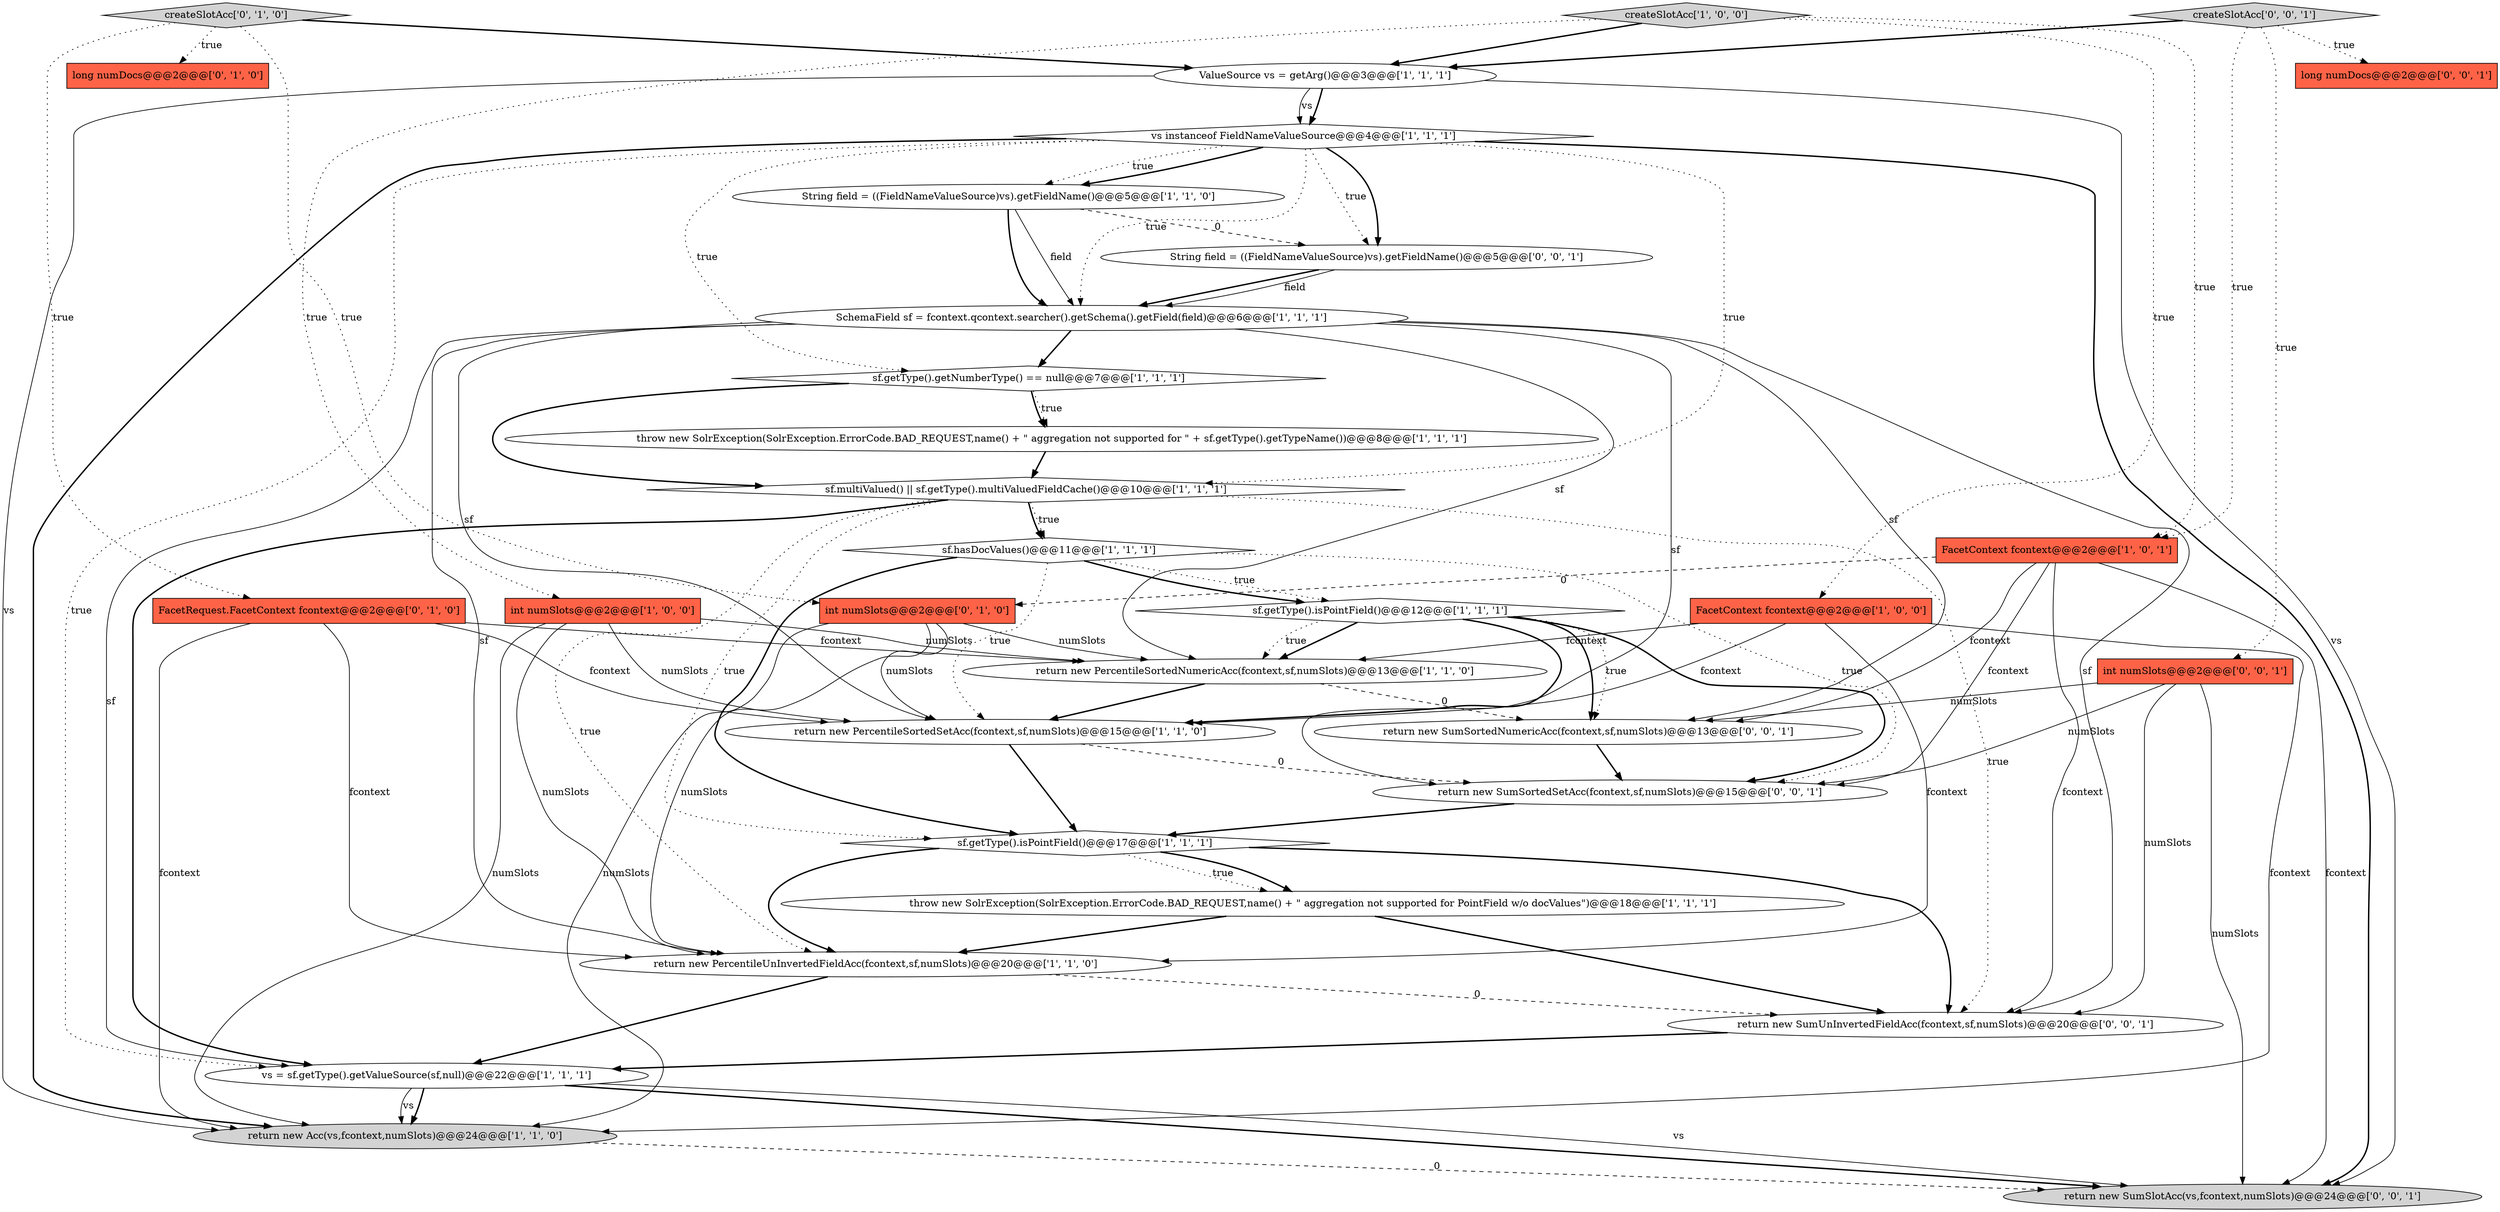 digraph {
8 [style = filled, label = "return new Acc(vs,fcontext,numSlots)@@@24@@@['1', '1', '0']", fillcolor = lightgray, shape = ellipse image = "AAA0AAABBB1BBB"];
16 [style = filled, label = "sf.hasDocValues()@@@11@@@['1', '1', '1']", fillcolor = white, shape = diamond image = "AAA0AAABBB1BBB"];
15 [style = filled, label = "throw new SolrException(SolrException.ErrorCode.BAD_REQUEST,name() + \" aggregation not supported for PointField w/o docValues\")@@@18@@@['1', '1', '1']", fillcolor = white, shape = ellipse image = "AAA0AAABBB1BBB"];
19 [style = filled, label = "FacetContext fcontext@@@2@@@['1', '0', '1']", fillcolor = tomato, shape = box image = "AAA0AAABBB1BBB"];
0 [style = filled, label = "return new PercentileUnInvertedFieldAcc(fcontext,sf,numSlots)@@@20@@@['1', '1', '0']", fillcolor = white, shape = ellipse image = "AAA0AAABBB1BBB"];
17 [style = filled, label = "int numSlots@@@2@@@['1', '0', '0']", fillcolor = tomato, shape = box image = "AAA0AAABBB1BBB"];
4 [style = filled, label = "sf.multiValued() || sf.getType().multiValuedFieldCache()@@@10@@@['1', '1', '1']", fillcolor = white, shape = diamond image = "AAA0AAABBB1BBB"];
25 [style = filled, label = "long numDocs@@@2@@@['0', '0', '1']", fillcolor = tomato, shape = box image = "AAA0AAABBB3BBB"];
6 [style = filled, label = "vs instanceof FieldNameValueSource@@@4@@@['1', '1', '1']", fillcolor = white, shape = diamond image = "AAA0AAABBB1BBB"];
14 [style = filled, label = "throw new SolrException(SolrException.ErrorCode.BAD_REQUEST,name() + \" aggregation not supported for \" + sf.getType().getTypeName())@@@8@@@['1', '1', '1']", fillcolor = white, shape = ellipse image = "AAA0AAABBB1BBB"];
11 [style = filled, label = "vs = sf.getType().getValueSource(sf,null)@@@22@@@['1', '1', '1']", fillcolor = white, shape = ellipse image = "AAA0AAABBB1BBB"];
24 [style = filled, label = "String field = ((FieldNameValueSource)vs).getFieldName()@@@5@@@['0', '0', '1']", fillcolor = white, shape = ellipse image = "AAA0AAABBB3BBB"];
26 [style = filled, label = "int numSlots@@@2@@@['0', '0', '1']", fillcolor = tomato, shape = box image = "AAA0AAABBB3BBB"];
10 [style = filled, label = "FacetContext fcontext@@@2@@@['1', '0', '0']", fillcolor = tomato, shape = box image = "AAA0AAABBB1BBB"];
7 [style = filled, label = "sf.getType().getNumberType() == null@@@7@@@['1', '1', '1']", fillcolor = white, shape = diamond image = "AAA0AAABBB1BBB"];
3 [style = filled, label = "return new PercentileSortedNumericAcc(fcontext,sf,numSlots)@@@13@@@['1', '1', '0']", fillcolor = white, shape = ellipse image = "AAA0AAABBB1BBB"];
13 [style = filled, label = "return new PercentileSortedSetAcc(fcontext,sf,numSlots)@@@15@@@['1', '1', '0']", fillcolor = white, shape = ellipse image = "AAA0AAABBB1BBB"];
5 [style = filled, label = "sf.getType().isPointField()@@@12@@@['1', '1', '1']", fillcolor = white, shape = diamond image = "AAA0AAABBB1BBB"];
28 [style = filled, label = "return new SumSlotAcc(vs,fcontext,numSlots)@@@24@@@['0', '0', '1']", fillcolor = lightgray, shape = ellipse image = "AAA0AAABBB3BBB"];
1 [style = filled, label = "sf.getType().isPointField()@@@17@@@['1', '1', '1']", fillcolor = white, shape = diamond image = "AAA0AAABBB1BBB"];
2 [style = filled, label = "ValueSource vs = getArg()@@@3@@@['1', '1', '1']", fillcolor = white, shape = ellipse image = "AAA0AAABBB1BBB"];
12 [style = filled, label = "SchemaField sf = fcontext.qcontext.searcher().getSchema().getField(field)@@@6@@@['1', '1', '1']", fillcolor = white, shape = ellipse image = "AAA0AAABBB1BBB"];
9 [style = filled, label = "String field = ((FieldNameValueSource)vs).getFieldName()@@@5@@@['1', '1', '0']", fillcolor = white, shape = ellipse image = "AAA0AAABBB1BBB"];
23 [style = filled, label = "int numSlots@@@2@@@['0', '1', '0']", fillcolor = tomato, shape = box image = "AAA1AAABBB2BBB"];
21 [style = filled, label = "FacetRequest.FacetContext fcontext@@@2@@@['0', '1', '0']", fillcolor = tomato, shape = box image = "AAA0AAABBB2BBB"];
27 [style = filled, label = "return new SumUnInvertedFieldAcc(fcontext,sf,numSlots)@@@20@@@['0', '0', '1']", fillcolor = white, shape = ellipse image = "AAA0AAABBB3BBB"];
22 [style = filled, label = "createSlotAcc['0', '1', '0']", fillcolor = lightgray, shape = diamond image = "AAA0AAABBB2BBB"];
31 [style = filled, label = "return new SumSortedNumericAcc(fcontext,sf,numSlots)@@@13@@@['0', '0', '1']", fillcolor = white, shape = ellipse image = "AAA0AAABBB3BBB"];
29 [style = filled, label = "return new SumSortedSetAcc(fcontext,sf,numSlots)@@@15@@@['0', '0', '1']", fillcolor = white, shape = ellipse image = "AAA0AAABBB3BBB"];
20 [style = filled, label = "long numDocs@@@2@@@['0', '1', '0']", fillcolor = tomato, shape = box image = "AAA0AAABBB2BBB"];
18 [style = filled, label = "createSlotAcc['1', '0', '0']", fillcolor = lightgray, shape = diamond image = "AAA0AAABBB1BBB"];
30 [style = filled, label = "createSlotAcc['0', '0', '1']", fillcolor = lightgray, shape = diamond image = "AAA0AAABBB3BBB"];
5->3 [style = bold, label=""];
16->13 [style = dotted, label="true"];
26->31 [style = solid, label="numSlots"];
12->3 [style = solid, label="sf"];
4->1 [style = dotted, label="true"];
2->6 [style = bold, label=""];
1->27 [style = bold, label=""];
21->0 [style = solid, label="fcontext"];
12->7 [style = bold, label=""];
13->1 [style = bold, label=""];
7->14 [style = bold, label=""];
10->8 [style = solid, label="fcontext"];
12->0 [style = solid, label="sf"];
19->23 [style = dashed, label="0"];
10->13 [style = solid, label="fcontext"];
21->3 [style = solid, label="fcontext"];
15->0 [style = bold, label=""];
17->8 [style = solid, label="numSlots"];
19->29 [style = solid, label="fcontext"];
16->5 [style = dotted, label="true"];
6->11 [style = dotted, label="true"];
29->1 [style = bold, label=""];
4->16 [style = bold, label=""];
17->13 [style = solid, label="numSlots"];
5->29 [style = bold, label=""];
11->28 [style = bold, label=""];
22->23 [style = dotted, label="true"];
3->31 [style = dashed, label="0"];
21->8 [style = solid, label="fcontext"];
23->8 [style = solid, label="numSlots"];
13->29 [style = dashed, label="0"];
4->0 [style = dotted, label="true"];
23->3 [style = solid, label="numSlots"];
17->0 [style = solid, label="numSlots"];
30->19 [style = dotted, label="true"];
31->29 [style = bold, label=""];
1->0 [style = bold, label=""];
0->27 [style = dashed, label="0"];
5->3 [style = dotted, label="true"];
8->28 [style = dashed, label="0"];
26->28 [style = solid, label="numSlots"];
22->20 [style = dotted, label="true"];
27->11 [style = bold, label=""];
1->15 [style = dotted, label="true"];
19->31 [style = solid, label="fcontext"];
2->28 [style = solid, label="vs"];
6->7 [style = dotted, label="true"];
11->8 [style = bold, label=""];
11->8 [style = solid, label="vs"];
6->12 [style = dotted, label="true"];
18->17 [style = dotted, label="true"];
14->4 [style = bold, label=""];
22->21 [style = dotted, label="true"];
6->24 [style = dotted, label="true"];
24->12 [style = bold, label=""];
22->2 [style = bold, label=""];
19->27 [style = solid, label="fcontext"];
5->31 [style = dotted, label="true"];
18->19 [style = dotted, label="true"];
0->11 [style = bold, label=""];
6->24 [style = bold, label=""];
7->4 [style = bold, label=""];
10->0 [style = solid, label="fcontext"];
18->10 [style = dotted, label="true"];
17->3 [style = solid, label="numSlots"];
19->28 [style = solid, label="fcontext"];
21->13 [style = solid, label="fcontext"];
30->25 [style = dotted, label="true"];
24->12 [style = solid, label="field"];
26->27 [style = solid, label="numSlots"];
16->1 [style = bold, label=""];
6->9 [style = dotted, label="true"];
5->13 [style = bold, label=""];
16->5 [style = bold, label=""];
9->12 [style = bold, label=""];
9->12 [style = solid, label="field"];
16->29 [style = dotted, label="true"];
9->24 [style = dashed, label="0"];
1->15 [style = bold, label=""];
10->3 [style = solid, label="fcontext"];
12->31 [style = solid, label="sf"];
12->29 [style = solid, label="sf"];
30->26 [style = dotted, label="true"];
18->2 [style = bold, label=""];
23->0 [style = solid, label="numSlots"];
11->28 [style = solid, label="vs"];
12->11 [style = solid, label="sf"];
5->31 [style = bold, label=""];
6->4 [style = dotted, label="true"];
6->8 [style = bold, label=""];
4->27 [style = dotted, label="true"];
3->13 [style = bold, label=""];
2->6 [style = solid, label="vs"];
4->16 [style = dotted, label="true"];
26->29 [style = solid, label="numSlots"];
6->9 [style = bold, label=""];
4->11 [style = bold, label=""];
30->2 [style = bold, label=""];
15->27 [style = bold, label=""];
12->27 [style = solid, label="sf"];
2->8 [style = solid, label="vs"];
6->28 [style = bold, label=""];
23->13 [style = solid, label="numSlots"];
12->13 [style = solid, label="sf"];
7->14 [style = dotted, label="true"];
}
